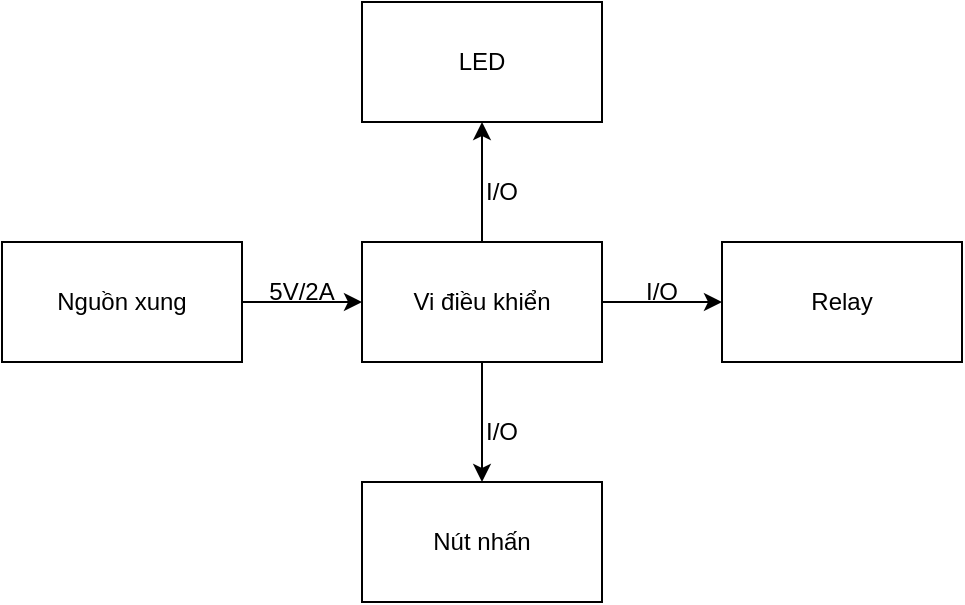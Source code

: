 <mxfile version="20.5.3" type="device"><diagram id="say4bBNcM0X4N0xnR4nI" name="Trang-1"><mxGraphModel dx="999" dy="450" grid="1" gridSize="10" guides="1" tooltips="1" connect="1" arrows="1" fold="1" page="1" pageScale="1" pageWidth="850" pageHeight="1100" math="0" shadow="0"><root><mxCell id="0"/><mxCell id="1" parent="0"/><mxCell id="4NtnIt9i81rLEGFq7Bl3-4" value="" style="edgeStyle=orthogonalEdgeStyle;rounded=0;orthogonalLoop=1;jettySize=auto;html=1;" edge="1" parent="1" source="4NtnIt9i81rLEGFq7Bl3-1" target="4NtnIt9i81rLEGFq7Bl3-2"><mxGeometry relative="1" as="geometry"/></mxCell><mxCell id="4NtnIt9i81rLEGFq7Bl3-1" value="Nguồn xung" style="rounded=0;whiteSpace=wrap;html=1;" vertex="1" parent="1"><mxGeometry x="180" y="300" width="120" height="60" as="geometry"/></mxCell><mxCell id="4NtnIt9i81rLEGFq7Bl3-6" value="" style="edgeStyle=orthogonalEdgeStyle;rounded=0;orthogonalLoop=1;jettySize=auto;html=1;" edge="1" parent="1" source="4NtnIt9i81rLEGFq7Bl3-2" target="4NtnIt9i81rLEGFq7Bl3-3"><mxGeometry relative="1" as="geometry"/></mxCell><mxCell id="4NtnIt9i81rLEGFq7Bl3-10" value="" style="edgeStyle=orthogonalEdgeStyle;rounded=0;orthogonalLoop=1;jettySize=auto;html=1;" edge="1" parent="1" source="4NtnIt9i81rLEGFq7Bl3-2" target="4NtnIt9i81rLEGFq7Bl3-9"><mxGeometry relative="1" as="geometry"/></mxCell><mxCell id="4NtnIt9i81rLEGFq7Bl3-13" value="" style="edgeStyle=orthogonalEdgeStyle;rounded=0;orthogonalLoop=1;jettySize=auto;html=1;" edge="1" parent="1" source="4NtnIt9i81rLEGFq7Bl3-2" target="4NtnIt9i81rLEGFq7Bl3-12"><mxGeometry relative="1" as="geometry"/></mxCell><mxCell id="4NtnIt9i81rLEGFq7Bl3-2" value="Vi điều khiển" style="rounded=0;whiteSpace=wrap;html=1;" vertex="1" parent="1"><mxGeometry x="360" y="300" width="120" height="60" as="geometry"/></mxCell><mxCell id="4NtnIt9i81rLEGFq7Bl3-3" value="LED" style="rounded=0;whiteSpace=wrap;html=1;" vertex="1" parent="1"><mxGeometry x="360" y="180" width="120" height="60" as="geometry"/></mxCell><mxCell id="4NtnIt9i81rLEGFq7Bl3-5" value="5V/2A" style="text;html=1;strokeColor=none;fillColor=none;align=center;verticalAlign=middle;whiteSpace=wrap;rounded=0;" vertex="1" parent="1"><mxGeometry x="300" y="310" width="60" height="30" as="geometry"/></mxCell><mxCell id="4NtnIt9i81rLEGFq7Bl3-7" value="I/O" style="text;html=1;strokeColor=none;fillColor=none;align=center;verticalAlign=middle;whiteSpace=wrap;rounded=0;" vertex="1" parent="1"><mxGeometry x="400" y="260" width="60" height="30" as="geometry"/></mxCell><mxCell id="4NtnIt9i81rLEGFq7Bl3-9" value="Nút nhấn" style="rounded=0;whiteSpace=wrap;html=1;" vertex="1" parent="1"><mxGeometry x="360" y="420" width="120" height="60" as="geometry"/></mxCell><mxCell id="4NtnIt9i81rLEGFq7Bl3-11" value="I/O" style="text;html=1;strokeColor=none;fillColor=none;align=center;verticalAlign=middle;whiteSpace=wrap;rounded=0;" vertex="1" parent="1"><mxGeometry x="400" y="380" width="60" height="30" as="geometry"/></mxCell><mxCell id="4NtnIt9i81rLEGFq7Bl3-12" value="Relay" style="rounded=0;whiteSpace=wrap;html=1;" vertex="1" parent="1"><mxGeometry x="540" y="300" width="120" height="60" as="geometry"/></mxCell><mxCell id="4NtnIt9i81rLEGFq7Bl3-14" value="I/O" style="text;html=1;strokeColor=none;fillColor=none;align=center;verticalAlign=middle;whiteSpace=wrap;rounded=0;" vertex="1" parent="1"><mxGeometry x="480" y="310" width="60" height="30" as="geometry"/></mxCell></root></mxGraphModel></diagram></mxfile>
